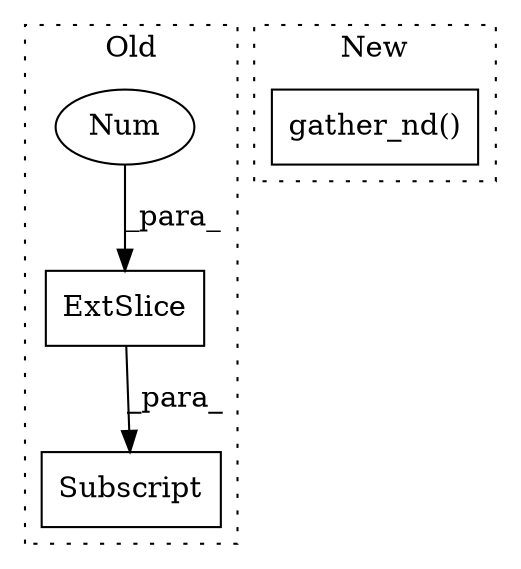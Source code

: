 digraph G {
subgraph cluster0 {
1 [label="ExtSlice" a="85" s="5629" l="2" shape="box"];
3 [label="Subscript" a="63" s="5629,0" l="38,0" shape="box"];
4 [label="Num" a="76" s="5665" l="1" shape="ellipse"];
label = "Old";
style="dotted";
}
subgraph cluster1 {
2 [label="gather_nd()" a="75" s="5623,5681" l="13,1" shape="box"];
label = "New";
style="dotted";
}
1 -> 3 [label="_para_"];
4 -> 1 [label="_para_"];
}